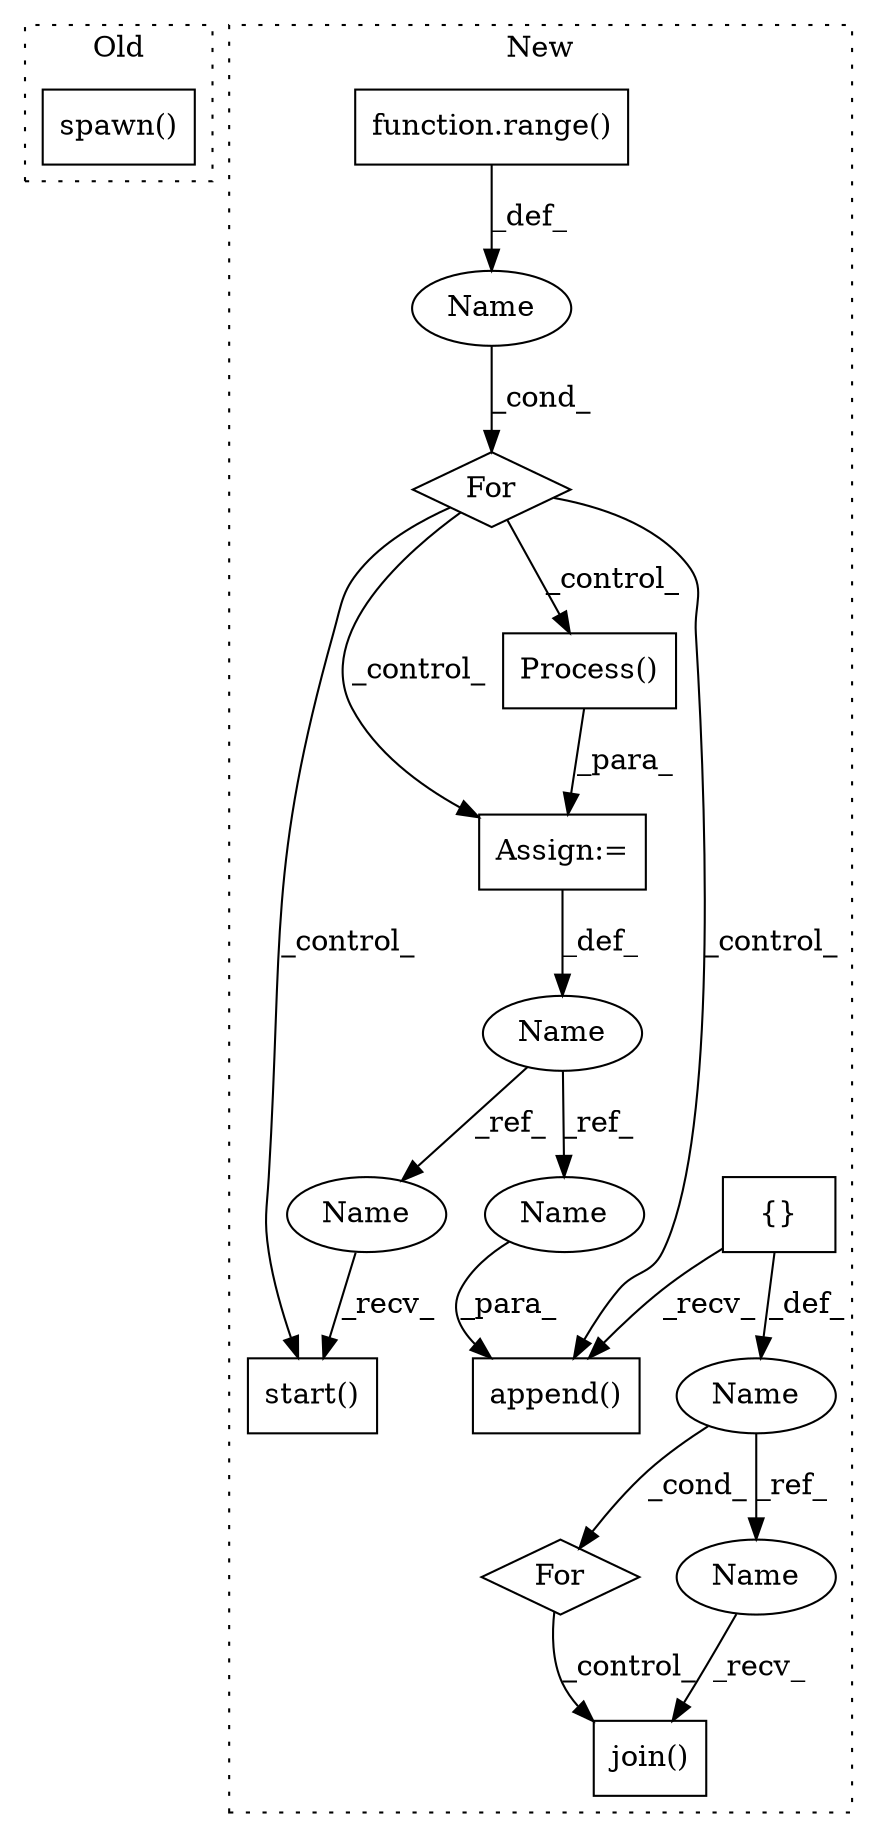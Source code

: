 digraph G {
subgraph cluster0 {
1 [label="spawn()" a="75" s="2940,2960" l="18,62" shape="box"];
label = "Old";
style="dotted";
}
subgraph cluster1 {
2 [label="{}" a="59" s="3280,3280" l="2,1" shape="box"];
3 [label="join()" a="75" s="3491" l="18" shape="box"];
4 [label="append()" a="75" s="3438,3456" l="17,1" shape="box"];
5 [label="Process()" a="75" s="3323" l="88" shape="box"];
6 [label="function.range()" a="75" s="3296,3308" l="6,1" shape="box"];
7 [label="Name" a="87" s="3467" l="1" shape="ellipse"];
8 [label="Name" a="87" s="3291" l="1" shape="ellipse"];
9 [label="start()" a="75" s="3420" l="9" shape="box"];
10 [label="Name" a="87" s="3319" l="1" shape="ellipse"];
11 [label="For" a="107" s="3463,3481" l="4,10" shape="diamond"];
12 [label="Assign:=" a="68" s="3320" l="3" shape="box"];
13 [label="For" a="107" s="3287,3309" l="4,10" shape="diamond"];
14 [label="Name" a="87" s="3491" l="1" shape="ellipse"];
15 [label="Name" a="87" s="3455" l="1" shape="ellipse"];
16 [label="Name" a="87" s="3420" l="1" shape="ellipse"];
label = "New";
style="dotted";
}
2 -> 4 [label="_recv_"];
2 -> 7 [label="_def_"];
5 -> 12 [label="_para_"];
6 -> 8 [label="_def_"];
7 -> 14 [label="_ref_"];
7 -> 11 [label="_cond_"];
8 -> 13 [label="_cond_"];
10 -> 15 [label="_ref_"];
10 -> 16 [label="_ref_"];
11 -> 3 [label="_control_"];
12 -> 10 [label="_def_"];
13 -> 4 [label="_control_"];
13 -> 5 [label="_control_"];
13 -> 12 [label="_control_"];
13 -> 9 [label="_control_"];
14 -> 3 [label="_recv_"];
15 -> 4 [label="_para_"];
16 -> 9 [label="_recv_"];
}